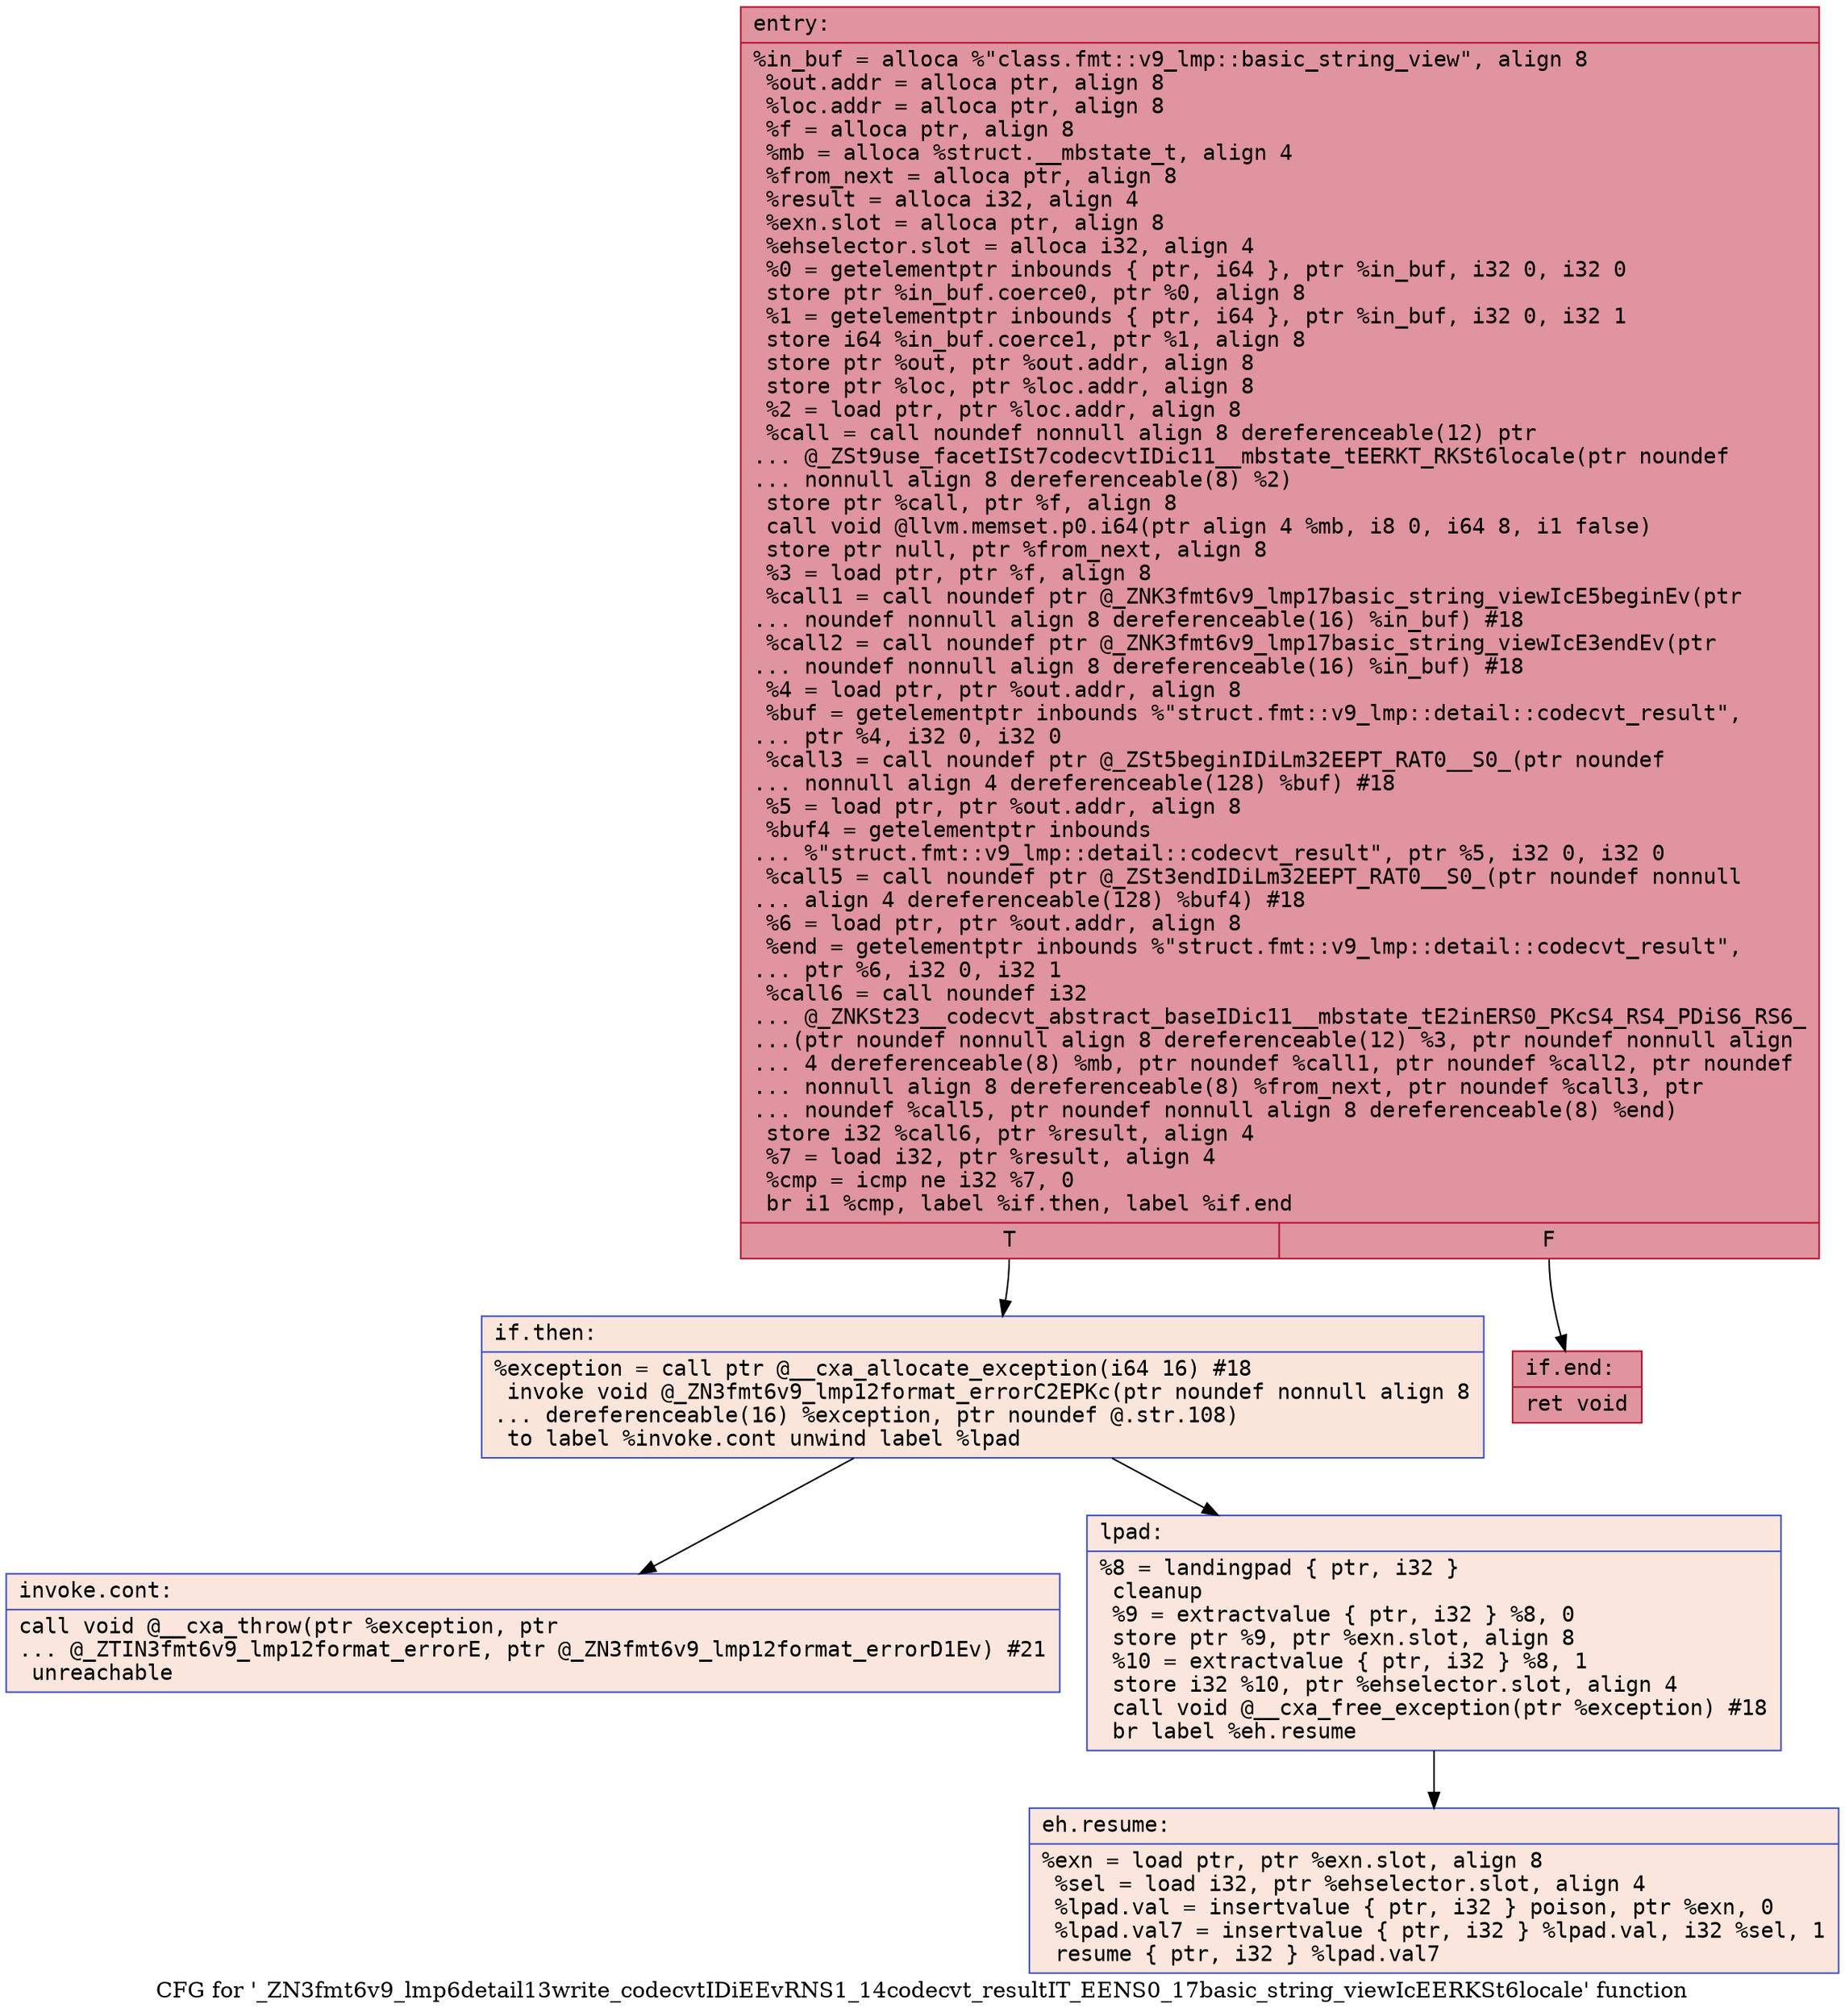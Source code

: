 digraph "CFG for '_ZN3fmt6v9_lmp6detail13write_codecvtIDiEEvRNS1_14codecvt_resultIT_EENS0_17basic_string_viewIcEERKSt6locale' function" {
	label="CFG for '_ZN3fmt6v9_lmp6detail13write_codecvtIDiEEvRNS1_14codecvt_resultIT_EENS0_17basic_string_viewIcEERKSt6locale' function";

	Node0x5584169c20e0 [shape=record,color="#b70d28ff", style=filled, fillcolor="#b70d2870" fontname="Courier",label="{entry:\l|  %in_buf = alloca %\"class.fmt::v9_lmp::basic_string_view\", align 8\l  %out.addr = alloca ptr, align 8\l  %loc.addr = alloca ptr, align 8\l  %f = alloca ptr, align 8\l  %mb = alloca %struct.__mbstate_t, align 4\l  %from_next = alloca ptr, align 8\l  %result = alloca i32, align 4\l  %exn.slot = alloca ptr, align 8\l  %ehselector.slot = alloca i32, align 4\l  %0 = getelementptr inbounds \{ ptr, i64 \}, ptr %in_buf, i32 0, i32 0\l  store ptr %in_buf.coerce0, ptr %0, align 8\l  %1 = getelementptr inbounds \{ ptr, i64 \}, ptr %in_buf, i32 0, i32 1\l  store i64 %in_buf.coerce1, ptr %1, align 8\l  store ptr %out, ptr %out.addr, align 8\l  store ptr %loc, ptr %loc.addr, align 8\l  %2 = load ptr, ptr %loc.addr, align 8\l  %call = call noundef nonnull align 8 dereferenceable(12) ptr\l... @_ZSt9use_facetISt7codecvtIDic11__mbstate_tEERKT_RKSt6locale(ptr noundef\l... nonnull align 8 dereferenceable(8) %2)\l  store ptr %call, ptr %f, align 8\l  call void @llvm.memset.p0.i64(ptr align 4 %mb, i8 0, i64 8, i1 false)\l  store ptr null, ptr %from_next, align 8\l  %3 = load ptr, ptr %f, align 8\l  %call1 = call noundef ptr @_ZNK3fmt6v9_lmp17basic_string_viewIcE5beginEv(ptr\l... noundef nonnull align 8 dereferenceable(16) %in_buf) #18\l  %call2 = call noundef ptr @_ZNK3fmt6v9_lmp17basic_string_viewIcE3endEv(ptr\l... noundef nonnull align 8 dereferenceable(16) %in_buf) #18\l  %4 = load ptr, ptr %out.addr, align 8\l  %buf = getelementptr inbounds %\"struct.fmt::v9_lmp::detail::codecvt_result\",\l... ptr %4, i32 0, i32 0\l  %call3 = call noundef ptr @_ZSt5beginIDiLm32EEPT_RAT0__S0_(ptr noundef\l... nonnull align 4 dereferenceable(128) %buf) #18\l  %5 = load ptr, ptr %out.addr, align 8\l  %buf4 = getelementptr inbounds\l... %\"struct.fmt::v9_lmp::detail::codecvt_result\", ptr %5, i32 0, i32 0\l  %call5 = call noundef ptr @_ZSt3endIDiLm32EEPT_RAT0__S0_(ptr noundef nonnull\l... align 4 dereferenceable(128) %buf4) #18\l  %6 = load ptr, ptr %out.addr, align 8\l  %end = getelementptr inbounds %\"struct.fmt::v9_lmp::detail::codecvt_result\",\l... ptr %6, i32 0, i32 1\l  %call6 = call noundef i32\l... @_ZNKSt23__codecvt_abstract_baseIDic11__mbstate_tE2inERS0_PKcS4_RS4_PDiS6_RS6_\l...(ptr noundef nonnull align 8 dereferenceable(12) %3, ptr noundef nonnull align\l... 4 dereferenceable(8) %mb, ptr noundef %call1, ptr noundef %call2, ptr noundef\l... nonnull align 8 dereferenceable(8) %from_next, ptr noundef %call3, ptr\l... noundef %call5, ptr noundef nonnull align 8 dereferenceable(8) %end)\l  store i32 %call6, ptr %result, align 4\l  %7 = load i32, ptr %result, align 4\l  %cmp = icmp ne i32 %7, 0\l  br i1 %cmp, label %if.then, label %if.end\l|{<s0>T|<s1>F}}"];
	Node0x5584169c20e0:s0 -> Node0x5584169c3eb0[tooltip="entry -> if.then\nProbability 0.00%" ];
	Node0x5584169c20e0:s1 -> Node0x5584169c2440[tooltip="entry -> if.end\nProbability 100.00%" ];
	Node0x5584169c3eb0 [shape=record,color="#3d50c3ff", style=filled, fillcolor="#f4c5ad70" fontname="Courier",label="{if.then:\l|  %exception = call ptr @__cxa_allocate_exception(i64 16) #18\l  invoke void @_ZN3fmt6v9_lmp12format_errorC2EPKc(ptr noundef nonnull align 8\l... dereferenceable(16) %exception, ptr noundef @.str.108)\l          to label %invoke.cont unwind label %lpad\l}"];
	Node0x5584169c3eb0 -> Node0x5584169c4360[tooltip="if.then -> invoke.cont\nProbability 50.00%" ];
	Node0x5584169c3eb0 -> Node0x5584169c43e0[tooltip="if.then -> lpad\nProbability 50.00%" ];
	Node0x5584169c4360 [shape=record,color="#3d50c3ff", style=filled, fillcolor="#f3c7b170" fontname="Courier",label="{invoke.cont:\l|  call void @__cxa_throw(ptr %exception, ptr\l... @_ZTIN3fmt6v9_lmp12format_errorE, ptr @_ZN3fmt6v9_lmp12format_errorD1Ev) #21\l  unreachable\l}"];
	Node0x5584169c43e0 [shape=record,color="#3d50c3ff", style=filled, fillcolor="#f3c7b170" fontname="Courier",label="{lpad:\l|  %8 = landingpad \{ ptr, i32 \}\l          cleanup\l  %9 = extractvalue \{ ptr, i32 \} %8, 0\l  store ptr %9, ptr %exn.slot, align 8\l  %10 = extractvalue \{ ptr, i32 \} %8, 1\l  store i32 %10, ptr %ehselector.slot, align 4\l  call void @__cxa_free_exception(ptr %exception) #18\l  br label %eh.resume\l}"];
	Node0x5584169c43e0 -> Node0x5584169c4a80[tooltip="lpad -> eh.resume\nProbability 100.00%" ];
	Node0x5584169c2440 [shape=record,color="#b70d28ff", style=filled, fillcolor="#b70d2870" fontname="Courier",label="{if.end:\l|  ret void\l}"];
	Node0x5584169c4a80 [shape=record,color="#3d50c3ff", style=filled, fillcolor="#f3c7b170" fontname="Courier",label="{eh.resume:\l|  %exn = load ptr, ptr %exn.slot, align 8\l  %sel = load i32, ptr %ehselector.slot, align 4\l  %lpad.val = insertvalue \{ ptr, i32 \} poison, ptr %exn, 0\l  %lpad.val7 = insertvalue \{ ptr, i32 \} %lpad.val, i32 %sel, 1\l  resume \{ ptr, i32 \} %lpad.val7\l}"];
}
